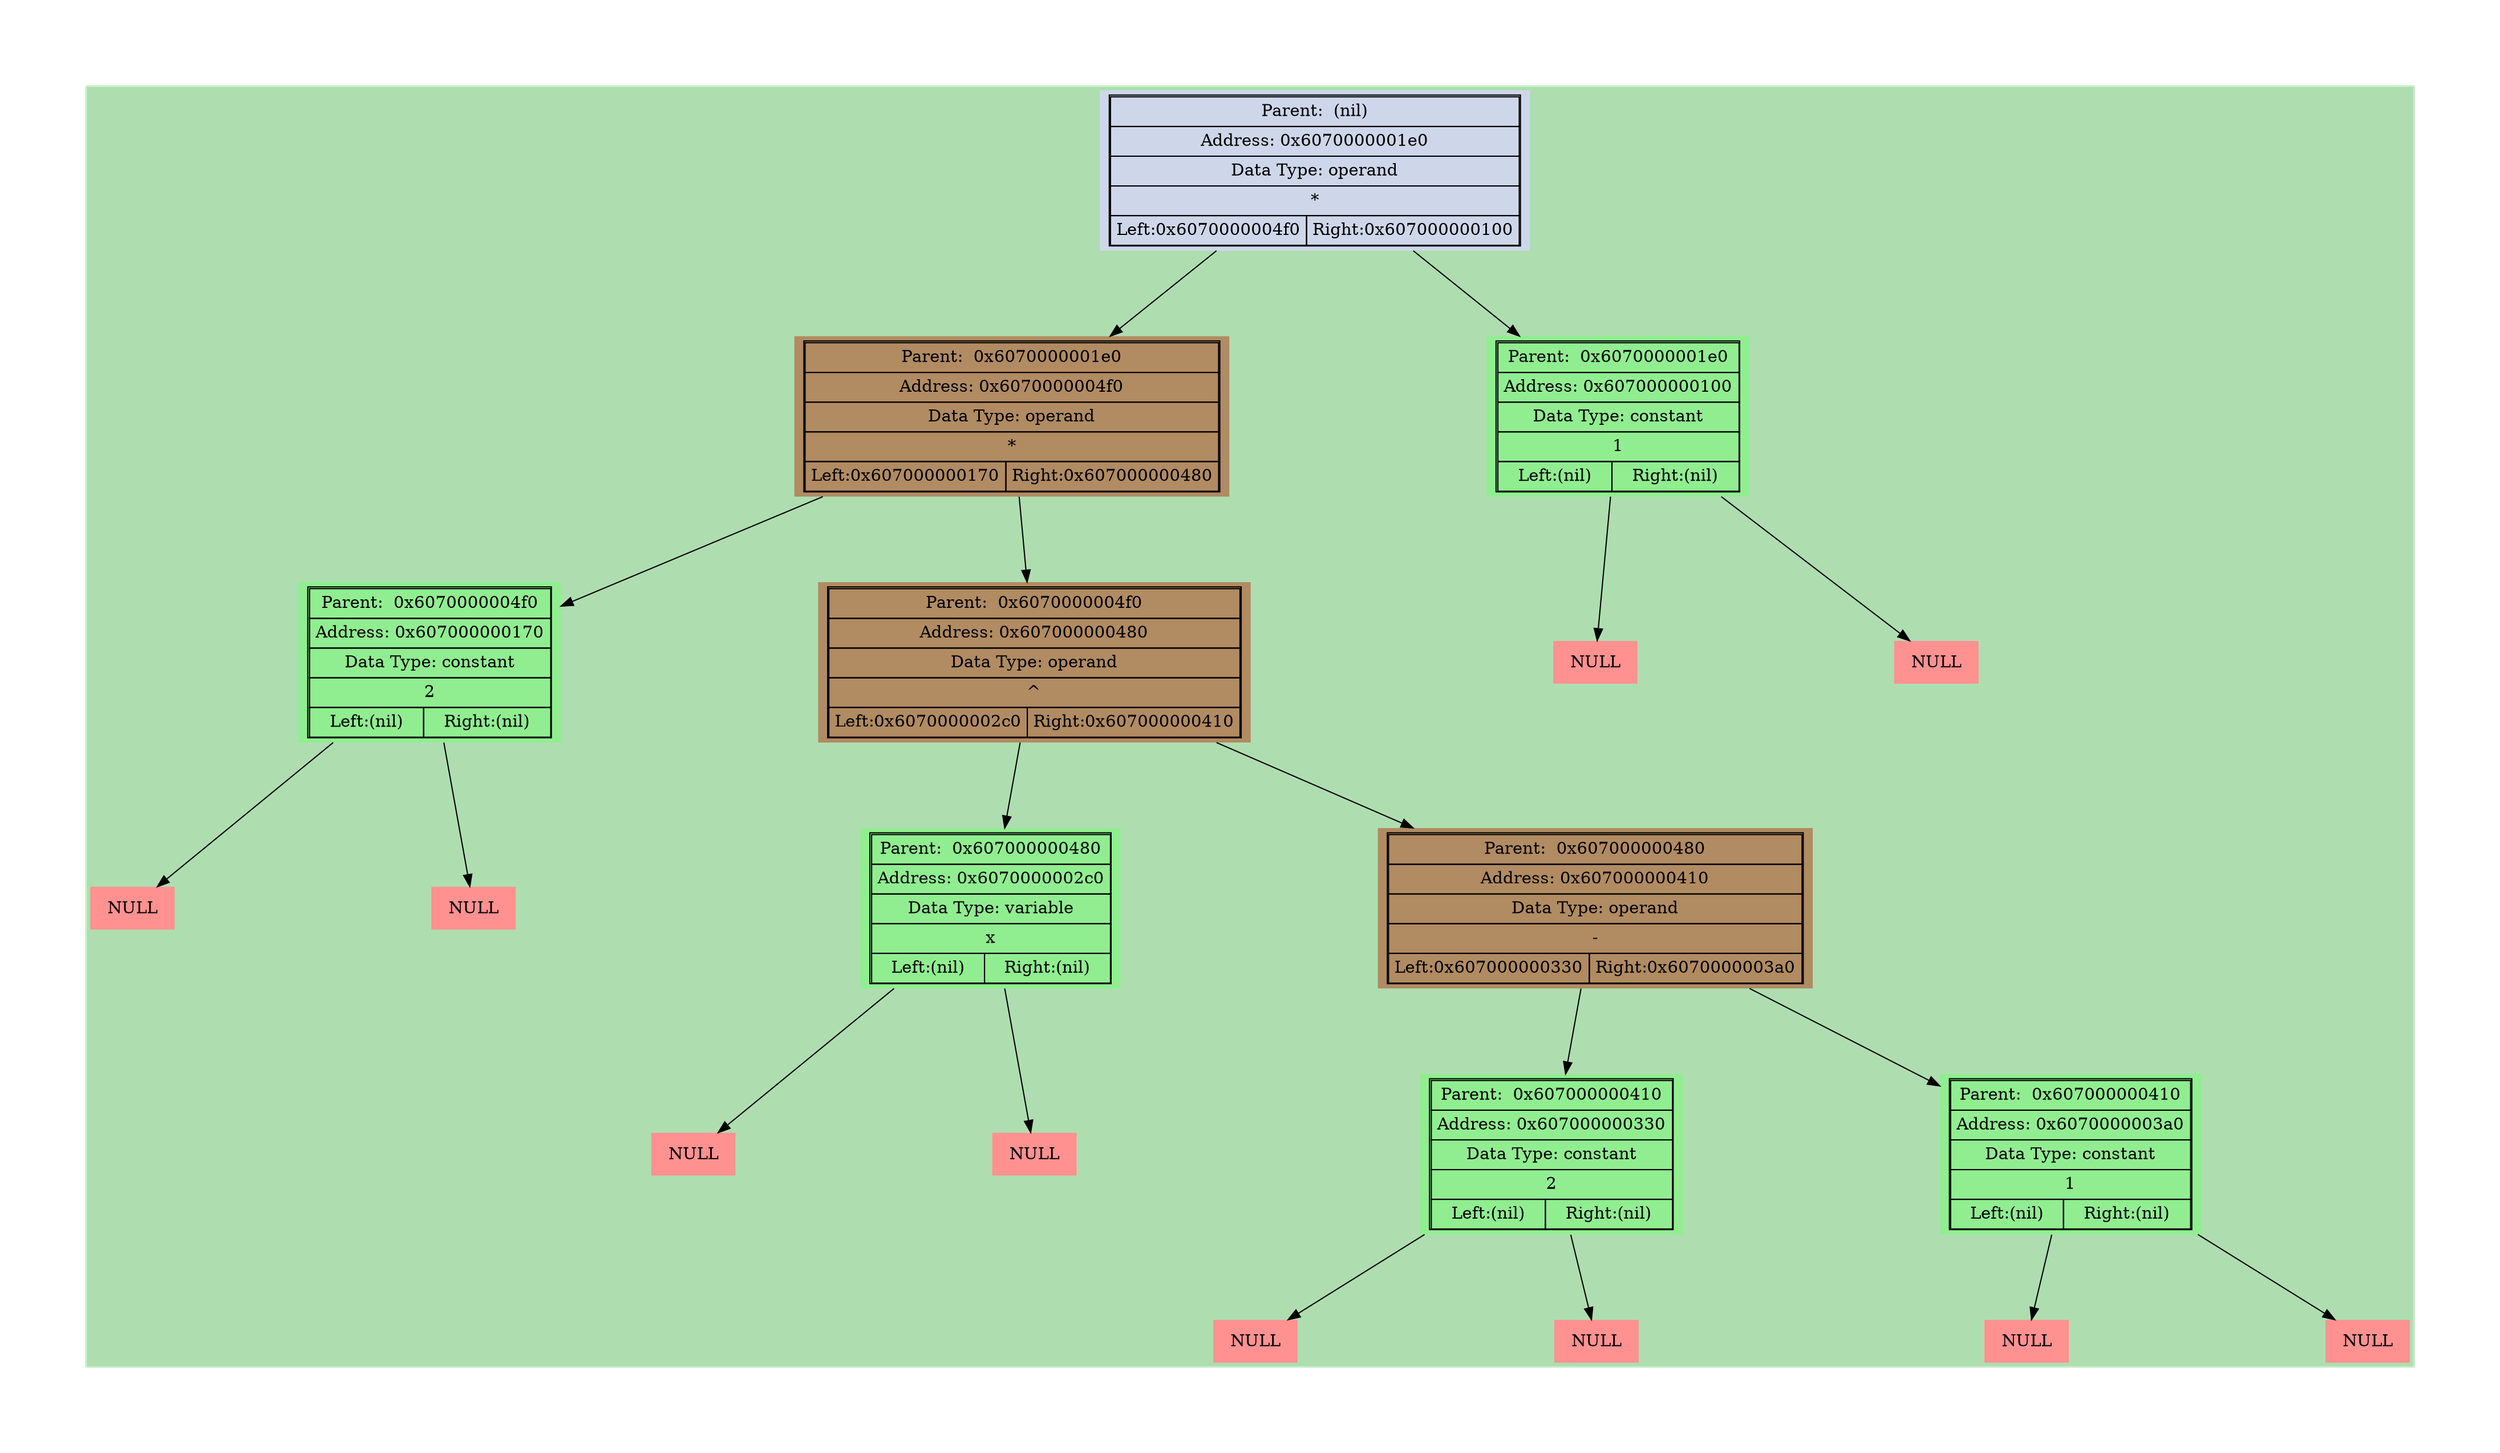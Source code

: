 digraph LIST{
harset = "UTF-8";
node [shape=plaintext];
bgcolor = "#0000aa";
fontcolor = black;
fontsize = 18;
style = "italic";
margin = 1;
ranksep = 1;
nodesep = 3;
bgcolor = "#aedeb0";
"0x6070000004f0" [style = "filled", fillcolor = "#b18b62",label=<
<table border="1" cellspacing="0" cellpadding="4">
<tr><td colspan="2">Parent:  0x6070000001e0</td></tr>
<tr><td colspan="2">Address: 0x6070000004f0</td></tr>
<tr><td colspan="2">Data Type: operand</td></tr>
<tr><td colspan="2">*</td></tr>
<tr><td align = "center" >Left:0x607000000170</td><td align = "center" >Right:0x607000000480</td></tr></table>>];

"0x6070000001e0" -> "0x6070000004f0";
"0x607000000170" [style = "filled", fillcolor = "lightgreen",label=<
<table border="1" cellspacing="0" cellpadding="4">
<tr><td colspan="2">Parent:  0x6070000004f0</td></tr>
<tr><td colspan="2">Address: 0x607000000170</td></tr>
<tr><td colspan="2">Data Type: constant</td></tr>
<tr><td colspan="2">2</td></tr>
<tr><td align = "center" >Left:(nil)</td><td align = "center" >Right:(nil)</td></tr></table>>];

"0x6070000004f0" -> "0x607000000170";
"0x607000000170" -> "0x6070000001a8";
"0x6070000001a8" [style = "filled", fillcolor = "#ff9191", label=<
<table border = "0" cellspacing="2" cellpadding="4">
<tr><td>NULL</td></tr></table>>];

"0x607000000170" -> "0x6070000001b0";
"0x6070000001b0" [style = "filled", fillcolor = "#ff9191", label=<
<table border = "0" cellspacing="2" cellpadding="4">
<tr><td>NULL</td></tr></table>>];

"0x607000000480" [style = "filled", fillcolor = "#b18b62",label=<
<table border="1" cellspacing="0" cellpadding="4">
<tr><td colspan="2">Parent:  0x6070000004f0</td></tr>
<tr><td colspan="2">Address: 0x607000000480</td></tr>
<tr><td colspan="2">Data Type: operand</td></tr>
<tr><td colspan="2">^</td></tr>
<tr><td align = "center" >Left:0x6070000002c0</td><td align = "center" >Right:0x607000000410</td></tr></table>>];

"0x6070000004f0" -> "0x607000000480";
"0x6070000002c0" [style = "filled", fillcolor = "lightgreen",label=<
<table border="1" cellspacing="0" cellpadding="4">
<tr><td colspan="2">Parent:  0x607000000480</td></tr>
<tr><td colspan="2">Address: 0x6070000002c0</td></tr>
<tr><td colspan="2">Data Type: variable</td></tr>
<tr><td colspan="2">x</td></tr>
<tr><td align = "center" >Left:(nil)</td><td align = "center" >Right:(nil)</td></tr></table>>];

"0x607000000480" -> "0x6070000002c0";
"0x6070000002c0" -> "0x6070000002f8";
"0x6070000002f8" [style = "filled", fillcolor = "#ff9191", label=<
<table border = "0" cellspacing="2" cellpadding="4">
<tr><td>NULL</td></tr></table>>];

"0x6070000002c0" -> "0x607000000300";
"0x607000000300" [style = "filled", fillcolor = "#ff9191", label=<
<table border = "0" cellspacing="2" cellpadding="4">
<tr><td>NULL</td></tr></table>>];

"0x607000000410" [style = "filled", fillcolor = "#b18b62",label=<
<table border="1" cellspacing="0" cellpadding="4">
<tr><td colspan="2">Parent:  0x607000000480</td></tr>
<tr><td colspan="2">Address: 0x607000000410</td></tr>
<tr><td colspan="2">Data Type: operand</td></tr>
<tr><td colspan="2">-</td></tr>
<tr><td align = "center" >Left:0x607000000330</td><td align = "center" >Right:0x6070000003a0</td></tr></table>>];

"0x607000000480" -> "0x607000000410";
"0x607000000330" [style = "filled", fillcolor = "lightgreen",label=<
<table border="1" cellspacing="0" cellpadding="4">
<tr><td colspan="2">Parent:  0x607000000410</td></tr>
<tr><td colspan="2">Address: 0x607000000330</td></tr>
<tr><td colspan="2">Data Type: constant</td></tr>
<tr><td colspan="2">2</td></tr>
<tr><td align = "center" >Left:(nil)</td><td align = "center" >Right:(nil)</td></tr></table>>];

"0x607000000410" -> "0x607000000330";
"0x607000000330" -> "0x607000000368";
"0x607000000368" [style = "filled", fillcolor = "#ff9191", label=<
<table border = "0" cellspacing="2" cellpadding="4">
<tr><td>NULL</td></tr></table>>];

"0x607000000330" -> "0x607000000370";
"0x607000000370" [style = "filled", fillcolor = "#ff9191", label=<
<table border = "0" cellspacing="2" cellpadding="4">
<tr><td>NULL</td></tr></table>>];

"0x6070000003a0" [style = "filled", fillcolor = "lightgreen",label=<
<table border="1" cellspacing="0" cellpadding="4">
<tr><td colspan="2">Parent:  0x607000000410</td></tr>
<tr><td colspan="2">Address: 0x6070000003a0</td></tr>
<tr><td colspan="2">Data Type: constant</td></tr>
<tr><td colspan="2">1</td></tr>
<tr><td align = "center" >Left:(nil)</td><td align = "center" >Right:(nil)</td></tr></table>>];

"0x607000000410" -> "0x6070000003a0";
"0x6070000003a0" -> "0x6070000003d8";
"0x6070000003d8" [style = "filled", fillcolor = "#ff9191", label=<
<table border = "0" cellspacing="2" cellpadding="4">
<tr><td>NULL</td></tr></table>>];

"0x6070000003a0" -> "0x6070000003e0";
"0x6070000003e0" [style = "filled", fillcolor = "#ff9191", label=<
<table border = "0" cellspacing="2" cellpadding="4">
<tr><td>NULL</td></tr></table>>];

"0x607000000100" [style = "filled", fillcolor = "lightgreen",label=<
<table border="1" cellspacing="0" cellpadding="4">
<tr><td colspan="2">Parent:  0x6070000001e0</td></tr>
<tr><td colspan="2">Address: 0x607000000100</td></tr>
<tr><td colspan="2">Data Type: constant</td></tr>
<tr><td colspan="2">1</td></tr>
<tr><td align = "center" >Left:(nil)</td><td align = "center" >Right:(nil)</td></tr></table>>];

"0x6070000001e0" -> "0x607000000100";
"0x607000000100" -> "0x607000000138";
"0x607000000138" [style = "filled", fillcolor = "#ff9191", label=<
<table border = "0" cellspacing="2" cellpadding="4">
<tr><td>NULL</td></tr></table>>];

"0x607000000100" -> "0x607000000140";
"0x607000000140" [style = "filled", fillcolor = "#ff9191", label=<
<table border = "0" cellspacing="2" cellpadding="4">
<tr><td>NULL</td></tr></table>>];

"0x6070000001e0" [style = "filled", fillcolor = "#ced7ea",label=<
<table border="1" cellspacing="0" cellpadding="4">
<tr><td colspan="2">Parent:  (nil)</td></tr>
<tr><td colspan="2">Address: 0x6070000001e0</td></tr>
<tr><td colspan="2">Data Type: operand</td></tr>
<tr><td colspan="2">*</td></tr>
<tr><td align = "center" >Left:0x6070000004f0</td><td align = "center" >Right:0x607000000100</td></tr></table>>];

}